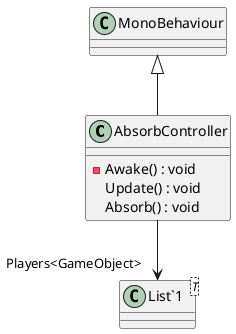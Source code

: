 @startuml
class AbsorbController {
    - Awake() : void
    Update() : void
    Absorb() : void
}
class "List`1"<T> {
}
MonoBehaviour <|-- AbsorbController
AbsorbController --> "Players<GameObject>" "List`1"
@enduml
